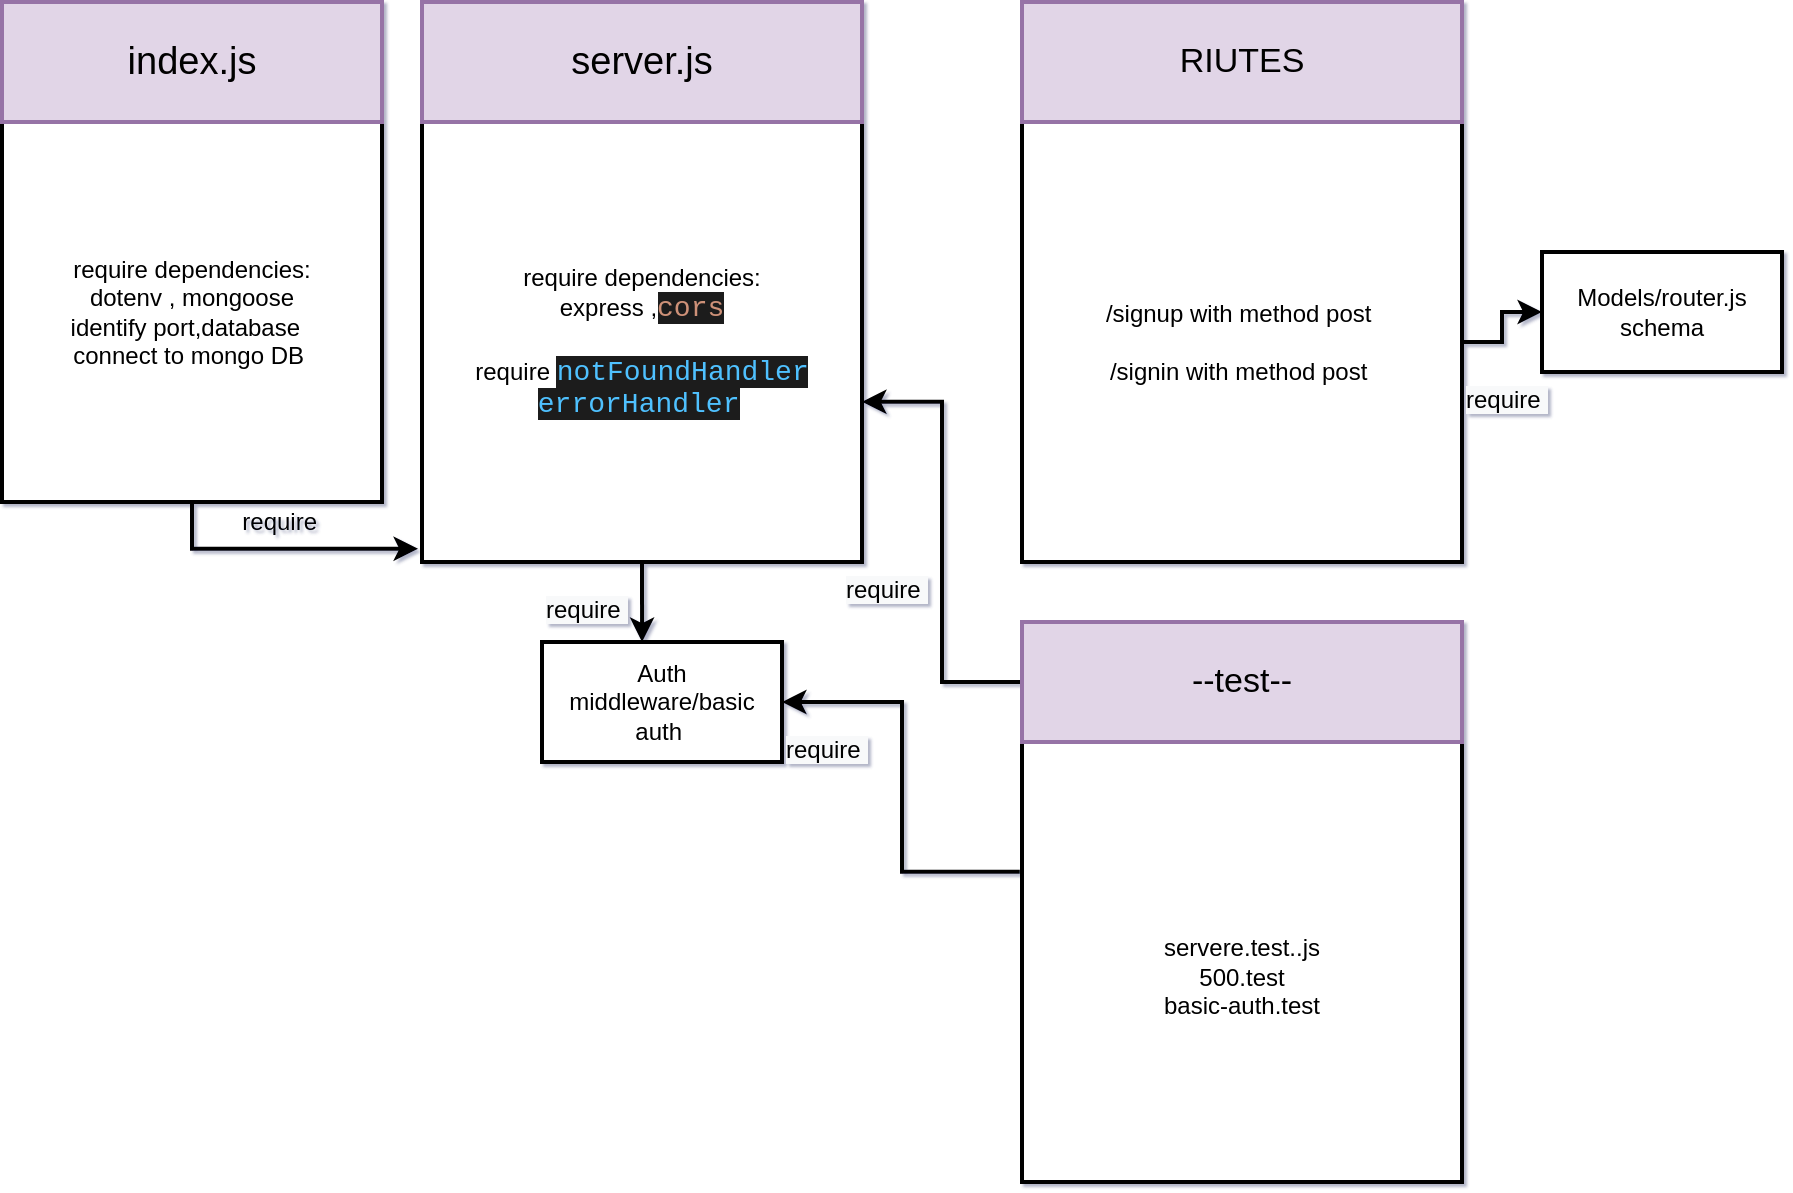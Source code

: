 <mxfile version="14.7.0" type="github">
  <diagram id="CzjkhNz1-ZuIaBSinAAB" name="Page-1">
    <mxGraphModel dx="1038" dy="548" grid="1" gridSize="10" guides="1" tooltips="1" connect="1" arrows="1" fold="1" page="1" pageScale="1" pageWidth="827" pageHeight="1169" math="0" shadow="1">
      <root>
        <mxCell id="0" />
        <mxCell id="1" parent="0" />
        <mxCell id="ejklRJurTBJVBgiLnLY5-6" style="edgeStyle=orthogonalEdgeStyle;rounded=0;orthogonalLoop=1;jettySize=auto;html=1;exitX=0.5;exitY=1;exitDx=0;exitDy=0;entryX=-0.009;entryY=0.97;entryDx=0;entryDy=0;entryPerimeter=0;strokeWidth=2;" edge="1" parent="1" source="ejklRJurTBJVBgiLnLY5-1" target="ejklRJurTBJVBgiLnLY5-3">
          <mxGeometry relative="1" as="geometry" />
        </mxCell>
        <mxCell id="ejklRJurTBJVBgiLnLY5-1" value="require dependencies:&lt;br&gt;dotenv , mongoose&lt;br&gt;identify port,database&amp;nbsp;&amp;nbsp;&lt;br&gt;connect to mongo DB&amp;nbsp;" style="whiteSpace=wrap;html=1;aspect=fixed;strokeWidth=2;" vertex="1" parent="1">
          <mxGeometry x="50" y="80" width="190" height="190" as="geometry" />
        </mxCell>
        <mxCell id="ejklRJurTBJVBgiLnLY5-2" value="&lt;font style=&quot;font-size: 19px&quot;&gt;index.js&lt;/font&gt;" style="rounded=0;whiteSpace=wrap;html=1;strokeWidth=2;fillColor=#e1d5e7;strokeColor=#9673a6;" vertex="1" parent="1">
          <mxGeometry x="50" y="20" width="190" height="60" as="geometry" />
        </mxCell>
        <mxCell id="ejklRJurTBJVBgiLnLY5-13" style="edgeStyle=orthogonalEdgeStyle;rounded=0;orthogonalLoop=1;jettySize=auto;html=1;exitX=0.5;exitY=1;exitDx=0;exitDy=0;entryX=0.417;entryY=0;entryDx=0;entryDy=0;entryPerimeter=0;strokeWidth=2;" edge="1" parent="1" source="ejklRJurTBJVBgiLnLY5-3" target="ejklRJurTBJVBgiLnLY5-14">
          <mxGeometry relative="1" as="geometry">
            <mxPoint x="370" y="330" as="targetPoint" />
          </mxGeometry>
        </mxCell>
        <mxCell id="ejklRJurTBJVBgiLnLY5-3" value="require dependencies:&lt;br&gt;express ,&lt;span style=&quot;color: rgb(206 , 145 , 120) ; background-color: rgb(30 , 30 , 30) ; font-family: &amp;#34;consolas&amp;#34; , &amp;#34;courier new&amp;#34; , monospace ; font-size: 14px&quot;&gt;cors&lt;/span&gt;&lt;br&gt;&lt;br&gt;require&amp;nbsp;&lt;span style=&quot;color: rgb(79 , 193 , 255) ; background-color: rgb(30 , 30 , 30) ; font-family: &amp;#34;consolas&amp;#34; , &amp;#34;courier new&amp;#34; , monospace ; font-size: 14px&quot;&gt;notFoundHandler&lt;br&gt;&lt;/span&gt;&lt;span style=&quot;color: rgb(79 , 193 , 255) ; background-color: rgb(30 , 30 , 30) ; font-family: &amp;#34;consolas&amp;#34; , &amp;#34;courier new&amp;#34; , monospace ; font-size: 14px&quot;&gt;errorHandler&lt;/span&gt;&lt;span&gt;&amp;nbsp;&lt;/span&gt;" style="whiteSpace=wrap;html=1;aspect=fixed;strokeWidth=2;" vertex="1" parent="1">
          <mxGeometry x="260" y="80" width="220" height="220" as="geometry" />
        </mxCell>
        <mxCell id="ejklRJurTBJVBgiLnLY5-4" value="&lt;font style=&quot;font-size: 19px&quot;&gt;server.js&lt;/font&gt;" style="rounded=0;whiteSpace=wrap;html=1;strokeWidth=2;fillColor=#e1d5e7;strokeColor=#9673a6;" vertex="1" parent="1">
          <mxGeometry x="260" y="20" width="220" height="60" as="geometry" />
        </mxCell>
        <mxCell id="ejklRJurTBJVBgiLnLY5-7" value="require&amp;nbsp;" style="text;html=1;align=center;verticalAlign=middle;resizable=0;points=[];autosize=1;strokeColor=none;" vertex="1" parent="1">
          <mxGeometry x="160" y="270" width="60" height="20" as="geometry" />
        </mxCell>
        <mxCell id="ejklRJurTBJVBgiLnLY5-11" style="edgeStyle=orthogonalEdgeStyle;rounded=0;orthogonalLoop=1;jettySize=auto;html=1;exitX=1;exitY=0.5;exitDx=0;exitDy=0;entryX=0;entryY=0.5;entryDx=0;entryDy=0;strokeWidth=2;" edge="1" parent="1" source="ejklRJurTBJVBgiLnLY5-8" target="ejklRJurTBJVBgiLnLY5-10">
          <mxGeometry relative="1" as="geometry" />
        </mxCell>
        <mxCell id="ejklRJurTBJVBgiLnLY5-8" value="/signup with method post&amp;nbsp;&lt;br&gt;&lt;br&gt;/signin with method post&amp;nbsp;" style="whiteSpace=wrap;html=1;aspect=fixed;strokeWidth=2;" vertex="1" parent="1">
          <mxGeometry x="560" y="80" width="220" height="220" as="geometry" />
        </mxCell>
        <mxCell id="ejklRJurTBJVBgiLnLY5-9" value="&lt;font style=&quot;font-size: 17px&quot;&gt;RIUTES&lt;/font&gt;" style="rounded=0;whiteSpace=wrap;html=1;strokeWidth=2;fillColor=#e1d5e7;strokeColor=#9673a6;" vertex="1" parent="1">
          <mxGeometry x="560" y="20" width="220" height="60" as="geometry" />
        </mxCell>
        <mxCell id="ejklRJurTBJVBgiLnLY5-10" value="Models/router.js&lt;br&gt;schema" style="rounded=0;whiteSpace=wrap;html=1;strokeWidth=2;" vertex="1" parent="1">
          <mxGeometry x="820" y="145" width="120" height="60" as="geometry" />
        </mxCell>
        <mxCell id="ejklRJurTBJVBgiLnLY5-12" value="&lt;span style=&quot;color: rgb(0, 0, 0); font-family: helvetica; font-size: 12px; font-style: normal; font-weight: 400; letter-spacing: normal; text-align: center; text-indent: 0px; text-transform: none; word-spacing: 0px; background-color: rgb(248, 249, 250); display: inline; float: none;&quot;&gt;require&amp;nbsp;&lt;/span&gt;" style="text;whiteSpace=wrap;html=1;strokeWidth=2;" vertex="1" parent="1">
          <mxGeometry x="780" y="205" width="70" height="30" as="geometry" />
        </mxCell>
        <mxCell id="ejklRJurTBJVBgiLnLY5-14" value="Auth middleware/basic auth&amp;nbsp;" style="rounded=0;whiteSpace=wrap;html=1;strokeWidth=2;" vertex="1" parent="1">
          <mxGeometry x="320" y="340" width="120" height="60" as="geometry" />
        </mxCell>
        <mxCell id="ejklRJurTBJVBgiLnLY5-15" value="&lt;span style=&quot;color: rgb(0, 0, 0); font-family: helvetica; font-size: 12px; font-style: normal; font-weight: 400; letter-spacing: normal; text-align: center; text-indent: 0px; text-transform: none; word-spacing: 0px; background-color: rgb(248, 249, 250); display: inline; float: none;&quot;&gt;require&amp;nbsp;&lt;/span&gt;" style="text;whiteSpace=wrap;html=1;strokeWidth=2;" vertex="1" parent="1">
          <mxGeometry x="320" y="310" width="70" height="30" as="geometry" />
        </mxCell>
        <mxCell id="ejklRJurTBJVBgiLnLY5-16" value="&lt;br&gt;servere.test..js&lt;br&gt;500.test&lt;br&gt;basic-auth.test" style="whiteSpace=wrap;html=1;aspect=fixed;strokeWidth=2;" vertex="1" parent="1">
          <mxGeometry x="560" y="390" width="220" height="220" as="geometry" />
        </mxCell>
        <mxCell id="ejklRJurTBJVBgiLnLY5-18" style="edgeStyle=orthogonalEdgeStyle;rounded=0;orthogonalLoop=1;jettySize=auto;html=1;exitX=-0.005;exitY=0.295;exitDx=0;exitDy=0;entryX=1;entryY=0.5;entryDx=0;entryDy=0;exitPerimeter=0;strokeWidth=2;" edge="1" parent="1" source="ejklRJurTBJVBgiLnLY5-16" target="ejklRJurTBJVBgiLnLY5-14">
          <mxGeometry relative="1" as="geometry" />
        </mxCell>
        <mxCell id="ejklRJurTBJVBgiLnLY5-19" style="edgeStyle=orthogonalEdgeStyle;rounded=0;orthogonalLoop=1;jettySize=auto;html=1;exitX=0;exitY=0.5;exitDx=0;exitDy=0;entryX=1;entryY=0.636;entryDx=0;entryDy=0;entryPerimeter=0;strokeWidth=2;" edge="1" parent="1" source="ejklRJurTBJVBgiLnLY5-17" target="ejklRJurTBJVBgiLnLY5-3">
          <mxGeometry relative="1" as="geometry" />
        </mxCell>
        <mxCell id="ejklRJurTBJVBgiLnLY5-17" value="&lt;font style=&quot;font-size: 17px&quot;&gt;--test--&lt;/font&gt;" style="rounded=0;whiteSpace=wrap;html=1;strokeWidth=2;fillColor=#e1d5e7;strokeColor=#9673a6;" vertex="1" parent="1">
          <mxGeometry x="560" y="330" width="220" height="60" as="geometry" />
        </mxCell>
        <mxCell id="ejklRJurTBJVBgiLnLY5-20" value="&lt;span style=&quot;color: rgb(0, 0, 0); font-family: helvetica; font-size: 12px; font-style: normal; font-weight: 400; letter-spacing: normal; text-align: center; text-indent: 0px; text-transform: none; word-spacing: 0px; background-color: rgb(248, 249, 250); display: inline; float: none;&quot;&gt;require&amp;nbsp;&lt;/span&gt;" style="text;whiteSpace=wrap;html=1;strokeWidth=2;" vertex="1" parent="1">
          <mxGeometry x="470" y="300" width="70" height="30" as="geometry" />
        </mxCell>
        <mxCell id="ejklRJurTBJVBgiLnLY5-21" value="&lt;span style=&quot;color: rgb(0, 0, 0); font-family: helvetica; font-size: 12px; font-style: normal; font-weight: 400; letter-spacing: normal; text-align: center; text-indent: 0px; text-transform: none; word-spacing: 0px; background-color: rgb(248, 249, 250); display: inline; float: none;&quot;&gt;require&amp;nbsp;&lt;/span&gt;" style="text;whiteSpace=wrap;html=1;strokeWidth=2;" vertex="1" parent="1">
          <mxGeometry x="440" y="380" width="70" height="30" as="geometry" />
        </mxCell>
      </root>
    </mxGraphModel>
  </diagram>
</mxfile>
